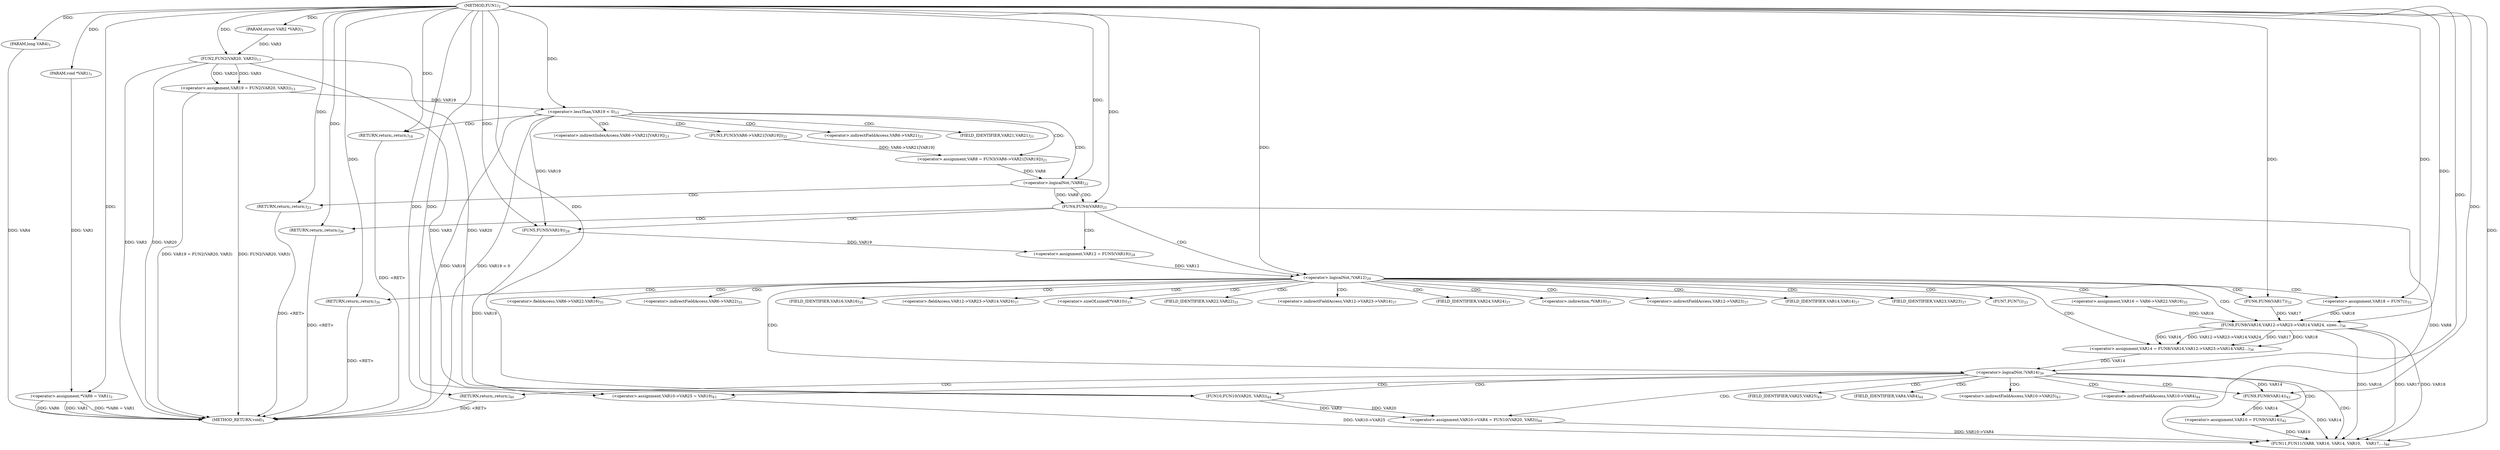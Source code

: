 digraph "FUN1" {  
"8" [label = <(METHOD,FUN1)<SUB>1</SUB>> ]
"119" [label = <(METHOD_RETURN,void)<SUB>1</SUB>> ]
"9" [label = <(PARAM,void *VAR1)<SUB>1</SUB>> ]
"10" [label = <(PARAM,struct VAR2 *VAR3)<SUB>1</SUB>> ]
"11" [label = <(PARAM,long VAR4)<SUB>1</SUB>> ]
"14" [label = <(&lt;operator&gt;.assignment,*VAR6 = VAR1)<SUB>3</SUB>> ]
"25" [label = <(&lt;operator&gt;.assignment,VAR19 = FUN2(VAR20, VAR3))<SUB>13</SUB>> ]
"36" [label = <(&lt;operator&gt;.assignment,VAR8 = FUN3(VAR6-&gt;VAR21[VAR19]))<SUB>21</SUB>> ]
"54" [label = <(&lt;operator&gt;.assignment,VAR12 = FUN5(VAR19))<SUB>28</SUB>> ]
"63" [label = <(FUN6,FUN6(VAR17))<SUB>32</SUB>> ]
"65" [label = <(&lt;operator&gt;.assignment,VAR18 = FUN7())<SUB>33</SUB>> ]
"68" [label = <(&lt;operator&gt;.assignment,VAR16 = VAR6-&gt;VAR22.VAR16)<SUB>35</SUB>> ]
"75" [label = <(&lt;operator&gt;.assignment,VAR14 = FUN8(VAR16,
			VAR12-&gt;VAR23-&gt;VAR14.VAR2...)<SUB>36</SUB>> ]
"96" [label = <(&lt;operator&gt;.assignment,VAR10 = FUN9(VAR14))<SUB>42</SUB>> ]
"100" [label = <(&lt;operator&gt;.assignment,VAR10-&gt;VAR25 = VAR19)<SUB>43</SUB>> ]
"105" [label = <(&lt;operator&gt;.assignment,VAR10-&gt;VAR4 = FUN10(VAR20, VAR3))<SUB>44</SUB>> ]
"112" [label = <(FUN11,FUN11(VAR8, VAR16, VAR14, VAR10,
				    VAR17,...)<SUB>46</SUB>> ]
"31" [label = <(&lt;operator&gt;.lessThan,VAR19 &lt; 0)<SUB>15</SUB>> ]
"45" [label = <(&lt;operator&gt;.logicalNot,!VAR8)<SUB>22</SUB>> ]
"50" [label = <(FUN4,FUN4(VAR8))<SUB>25</SUB>> ]
"59" [label = <(&lt;operator&gt;.logicalNot,!VAR12)<SUB>29</SUB>> ]
"92" [label = <(&lt;operator&gt;.logicalNot,!VAR14)<SUB>39</SUB>> ]
"27" [label = <(FUN2,FUN2(VAR20, VAR3))<SUB>13</SUB>> ]
"35" [label = <(RETURN,return;,return;)<SUB>18</SUB>> ]
"38" [label = <(FUN3,FUN3(VAR6-&gt;VAR21[VAR19]))<SUB>21</SUB>> ]
"48" [label = <(RETURN,return;,return;)<SUB>23</SUB>> ]
"53" [label = <(RETURN,return;,return;)<SUB>26</SUB>> ]
"56" [label = <(FUN5,FUN5(VAR19))<SUB>28</SUB>> ]
"62" [label = <(RETURN,return;,return;)<SUB>30</SUB>> ]
"77" [label = <(FUN8,FUN8(VAR16,
			VAR12-&gt;VAR23-&gt;VAR14.VAR24, sizeo...)<SUB>36</SUB>> ]
"95" [label = <(RETURN,return;,return;)<SUB>40</SUB>> ]
"98" [label = <(FUN9,FUN9(VAR14))<SUB>42</SUB>> ]
"109" [label = <(FUN10,FUN10(VAR20, VAR3))<SUB>44</SUB>> ]
"67" [label = <(FUN7,FUN7())<SUB>33</SUB>> ]
"70" [label = <(&lt;operator&gt;.fieldAccess,VAR6-&gt;VAR22.VAR16)<SUB>35</SUB>> ]
"101" [label = <(&lt;operator&gt;.indirectFieldAccess,VAR10-&gt;VAR25)<SUB>43</SUB>> ]
"106" [label = <(&lt;operator&gt;.indirectFieldAccess,VAR10-&gt;VAR4)<SUB>44</SUB>> ]
"39" [label = <(&lt;operator&gt;.indirectIndexAccess,VAR6-&gt;VAR21[VAR19])<SUB>21</SUB>> ]
"71" [label = <(&lt;operator&gt;.indirectFieldAccess,VAR6-&gt;VAR22)<SUB>35</SUB>> ]
"74" [label = <(FIELD_IDENTIFIER,VAR16,VAR16)<SUB>35</SUB>> ]
"79" [label = <(&lt;operator&gt;.fieldAccess,VAR12-&gt;VAR23-&gt;VAR14.VAR24)<SUB>37</SUB>> ]
"86" [label = <(&lt;operator&gt;.sizeOf,sizeof(*VAR10))<SUB>37</SUB>> ]
"103" [label = <(FIELD_IDENTIFIER,VAR25,VAR25)<SUB>43</SUB>> ]
"108" [label = <(FIELD_IDENTIFIER,VAR4,VAR4)<SUB>44</SUB>> ]
"40" [label = <(&lt;operator&gt;.indirectFieldAccess,VAR6-&gt;VAR21)<SUB>21</SUB>> ]
"73" [label = <(FIELD_IDENTIFIER,VAR22,VAR22)<SUB>35</SUB>> ]
"80" [label = <(&lt;operator&gt;.indirectFieldAccess,VAR12-&gt;VAR23-&gt;VAR14)<SUB>37</SUB>> ]
"85" [label = <(FIELD_IDENTIFIER,VAR24,VAR24)<SUB>37</SUB>> ]
"87" [label = <(&lt;operator&gt;.indirection,*VAR10)<SUB>37</SUB>> ]
"42" [label = <(FIELD_IDENTIFIER,VAR21,VAR21)<SUB>21</SUB>> ]
"81" [label = <(&lt;operator&gt;.indirectFieldAccess,VAR12-&gt;VAR23)<SUB>37</SUB>> ]
"84" [label = <(FIELD_IDENTIFIER,VAR14,VAR14)<SUB>37</SUB>> ]
"83" [label = <(FIELD_IDENTIFIER,VAR23,VAR23)<SUB>37</SUB>> ]
  "35" -> "119"  [ label = "DDG: &lt;RET&gt;"] 
  "95" -> "119"  [ label = "DDG: &lt;RET&gt;"] 
  "62" -> "119"  [ label = "DDG: &lt;RET&gt;"] 
  "53" -> "119"  [ label = "DDG: &lt;RET&gt;"] 
  "48" -> "119"  [ label = "DDG: &lt;RET&gt;"] 
  "11" -> "119"  [ label = "DDG: VAR4"] 
  "14" -> "119"  [ label = "DDG: VAR6"] 
  "14" -> "119"  [ label = "DDG: VAR1"] 
  "14" -> "119"  [ label = "DDG: *VAR6 = VAR1"] 
  "27" -> "119"  [ label = "DDG: VAR20"] 
  "27" -> "119"  [ label = "DDG: VAR3"] 
  "25" -> "119"  [ label = "DDG: FUN2(VAR20, VAR3)"] 
  "25" -> "119"  [ label = "DDG: VAR19 = FUN2(VAR20, VAR3)"] 
  "31" -> "119"  [ label = "DDG: VAR19"] 
  "31" -> "119"  [ label = "DDG: VAR19 &lt; 0"] 
  "8" -> "9"  [ label = "DDG: "] 
  "8" -> "10"  [ label = "DDG: "] 
  "8" -> "11"  [ label = "DDG: "] 
  "9" -> "14"  [ label = "DDG: VAR1"] 
  "8" -> "14"  [ label = "DDG: "] 
  "27" -> "25"  [ label = "DDG: VAR20"] 
  "27" -> "25"  [ label = "DDG: VAR3"] 
  "38" -> "36"  [ label = "DDG: VAR6-&gt;VAR21[VAR19]"] 
  "56" -> "54"  [ label = "DDG: VAR19"] 
  "8" -> "65"  [ label = "DDG: "] 
  "77" -> "75"  [ label = "DDG: VAR18"] 
  "77" -> "75"  [ label = "DDG: VAR16"] 
  "77" -> "75"  [ label = "DDG: VAR12-&gt;VAR23-&gt;VAR14.VAR24"] 
  "77" -> "75"  [ label = "DDG: VAR17"] 
  "98" -> "96"  [ label = "DDG: VAR14"] 
  "56" -> "100"  [ label = "DDG: VAR19"] 
  "8" -> "100"  [ label = "DDG: "] 
  "109" -> "105"  [ label = "DDG: VAR20"] 
  "109" -> "105"  [ label = "DDG: VAR3"] 
  "8" -> "63"  [ label = "DDG: "] 
  "50" -> "112"  [ label = "DDG: VAR8"] 
  "8" -> "112"  [ label = "DDG: "] 
  "77" -> "112"  [ label = "DDG: VAR16"] 
  "98" -> "112"  [ label = "DDG: VAR14"] 
  "96" -> "112"  [ label = "DDG: VAR10"] 
  "100" -> "112"  [ label = "DDG: VAR10-&gt;VAR25"] 
  "105" -> "112"  [ label = "DDG: VAR10-&gt;VAR4"] 
  "77" -> "112"  [ label = "DDG: VAR17"] 
  "77" -> "112"  [ label = "DDG: VAR18"] 
  "8" -> "27"  [ label = "DDG: "] 
  "10" -> "27"  [ label = "DDG: VAR3"] 
  "25" -> "31"  [ label = "DDG: VAR19"] 
  "8" -> "31"  [ label = "DDG: "] 
  "8" -> "35"  [ label = "DDG: "] 
  "36" -> "45"  [ label = "DDG: VAR8"] 
  "8" -> "45"  [ label = "DDG: "] 
  "8" -> "48"  [ label = "DDG: "] 
  "45" -> "50"  [ label = "DDG: VAR8"] 
  "8" -> "50"  [ label = "DDG: "] 
  "8" -> "53"  [ label = "DDG: "] 
  "31" -> "56"  [ label = "DDG: VAR19"] 
  "8" -> "56"  [ label = "DDG: "] 
  "54" -> "59"  [ label = "DDG: VAR12"] 
  "8" -> "59"  [ label = "DDG: "] 
  "8" -> "62"  [ label = "DDG: "] 
  "68" -> "77"  [ label = "DDG: VAR16"] 
  "8" -> "77"  [ label = "DDG: "] 
  "63" -> "77"  [ label = "DDG: VAR17"] 
  "65" -> "77"  [ label = "DDG: VAR18"] 
  "75" -> "92"  [ label = "DDG: VAR14"] 
  "8" -> "92"  [ label = "DDG: "] 
  "8" -> "95"  [ label = "DDG: "] 
  "92" -> "98"  [ label = "DDG: VAR14"] 
  "8" -> "98"  [ label = "DDG: "] 
  "27" -> "109"  [ label = "DDG: VAR20"] 
  "8" -> "109"  [ label = "DDG: "] 
  "27" -> "109"  [ label = "DDG: VAR3"] 
  "31" -> "42"  [ label = "CDG: "] 
  "31" -> "38"  [ label = "CDG: "] 
  "31" -> "45"  [ label = "CDG: "] 
  "31" -> "40"  [ label = "CDG: "] 
  "31" -> "35"  [ label = "CDG: "] 
  "31" -> "36"  [ label = "CDG: "] 
  "31" -> "39"  [ label = "CDG: "] 
  "45" -> "48"  [ label = "CDG: "] 
  "45" -> "50"  [ label = "CDG: "] 
  "50" -> "56"  [ label = "CDG: "] 
  "50" -> "59"  [ label = "CDG: "] 
  "50" -> "54"  [ label = "CDG: "] 
  "50" -> "53"  [ label = "CDG: "] 
  "59" -> "68"  [ label = "CDG: "] 
  "59" -> "73"  [ label = "CDG: "] 
  "59" -> "77"  [ label = "CDG: "] 
  "59" -> "75"  [ label = "CDG: "] 
  "59" -> "81"  [ label = "CDG: "] 
  "59" -> "84"  [ label = "CDG: "] 
  "59" -> "85"  [ label = "CDG: "] 
  "59" -> "67"  [ label = "CDG: "] 
  "59" -> "74"  [ label = "CDG: "] 
  "59" -> "92"  [ label = "CDG: "] 
  "59" -> "65"  [ label = "CDG: "] 
  "59" -> "87"  [ label = "CDG: "] 
  "59" -> "79"  [ label = "CDG: "] 
  "59" -> "80"  [ label = "CDG: "] 
  "59" -> "83"  [ label = "CDG: "] 
  "59" -> "71"  [ label = "CDG: "] 
  "59" -> "70"  [ label = "CDG: "] 
  "59" -> "63"  [ label = "CDG: "] 
  "59" -> "62"  [ label = "CDG: "] 
  "59" -> "86"  [ label = "CDG: "] 
  "92" -> "96"  [ label = "CDG: "] 
  "92" -> "98"  [ label = "CDG: "] 
  "92" -> "103"  [ label = "CDG: "] 
  "92" -> "95"  [ label = "CDG: "] 
  "92" -> "106"  [ label = "CDG: "] 
  "92" -> "112"  [ label = "CDG: "] 
  "92" -> "101"  [ label = "CDG: "] 
  "92" -> "105"  [ label = "CDG: "] 
  "92" -> "100"  [ label = "CDG: "] 
  "92" -> "108"  [ label = "CDG: "] 
  "92" -> "109"  [ label = "CDG: "] 
}
